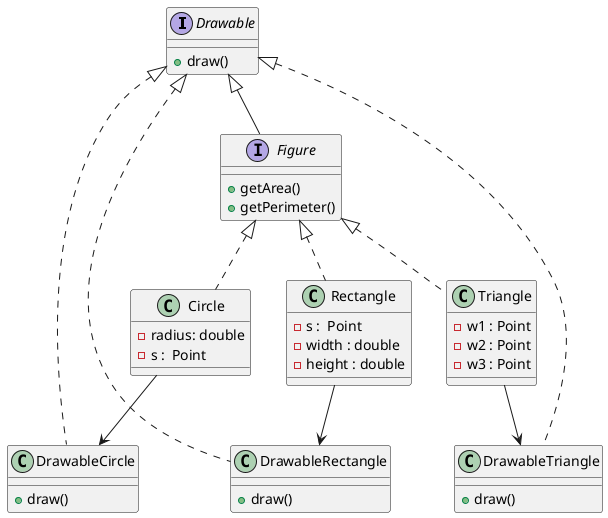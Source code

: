 @startuml
interface Drawable {
    + draw()
}
'interface Positionable {
'    + getX()
'    + getY()
'}
interface Figure implements Drawable {
    + getArea()
    + getPerimeter()
}

class Circle implements Figure{
    - radius: double
    - s :  Point
}

class Rectangle implements Figure{
    - s :  Point
    - width : double
    - height : double
}

class Triangle implements Figure {
    - w1 : Point
    - w2 : Point
    - w3 : Point
}

class DrawableCircle implements Drawable {
    + draw()
}
Circle --> DrawableCircle

class DrawableRectangle implements Drawable {
    + draw()
}
Rectangle --> DrawableRectangle

class DrawableTriangle  implements Drawable{
    + draw()
}
Triangle --> DrawableTriangle
@enduml